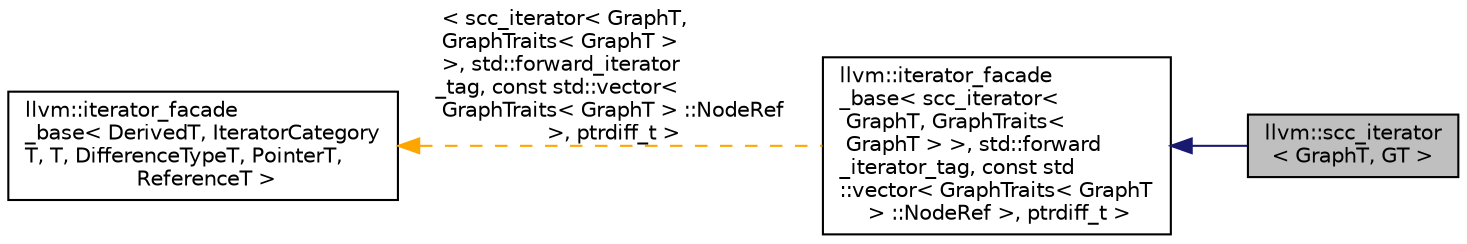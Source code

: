 digraph "llvm::scc_iterator&lt; GraphT, GT &gt;"
{
 // LATEX_PDF_SIZE
  bgcolor="transparent";
  edge [fontname="Helvetica",fontsize="10",labelfontname="Helvetica",labelfontsize="10"];
  node [fontname="Helvetica",fontsize="10",shape=record];
  rankdir="LR";
  Node1 [label="llvm::scc_iterator\l\< GraphT, GT \>",height=0.2,width=0.4,color="black", fillcolor="grey75", style="filled", fontcolor="black",tooltip="Enumerate the SCCs of a directed graph in reverse topological order of the SCC DAG."];
  Node2 -> Node1 [dir="back",color="midnightblue",fontsize="10",style="solid",fontname="Helvetica"];
  Node2 [label="llvm::iterator_facade\l_base\< scc_iterator\<\l GraphT, GraphTraits\<\l GraphT \> \>, std::forward\l_iterator_tag, const std\l::vector\< GraphTraits\< GraphT\l \> ::NodeRef \>, ptrdiff_t \>",height=0.2,width=0.4,color="black",URL="$classllvm_1_1iterator__facade__base.html",tooltip=" "];
  Node3 -> Node2 [dir="back",color="orange",fontsize="10",style="dashed",label=" \< scc_iterator\< GraphT,\l GraphTraits\< GraphT \>\l \>, std::forward_iterator\l_tag, const std::vector\<\l GraphTraits\< GraphT \> ::NodeRef\l \>, ptrdiff_t \>" ,fontname="Helvetica"];
  Node3 [label="llvm::iterator_facade\l_base\< DerivedT, IteratorCategory\lT, T, DifferenceTypeT, PointerT,\l ReferenceT \>",height=0.2,width=0.4,color="black",URL="$classllvm_1_1iterator__facade__base.html",tooltip="CRTP base class which implements the entire standard iterator facade in terms of a minimal subset of ..."];
}
